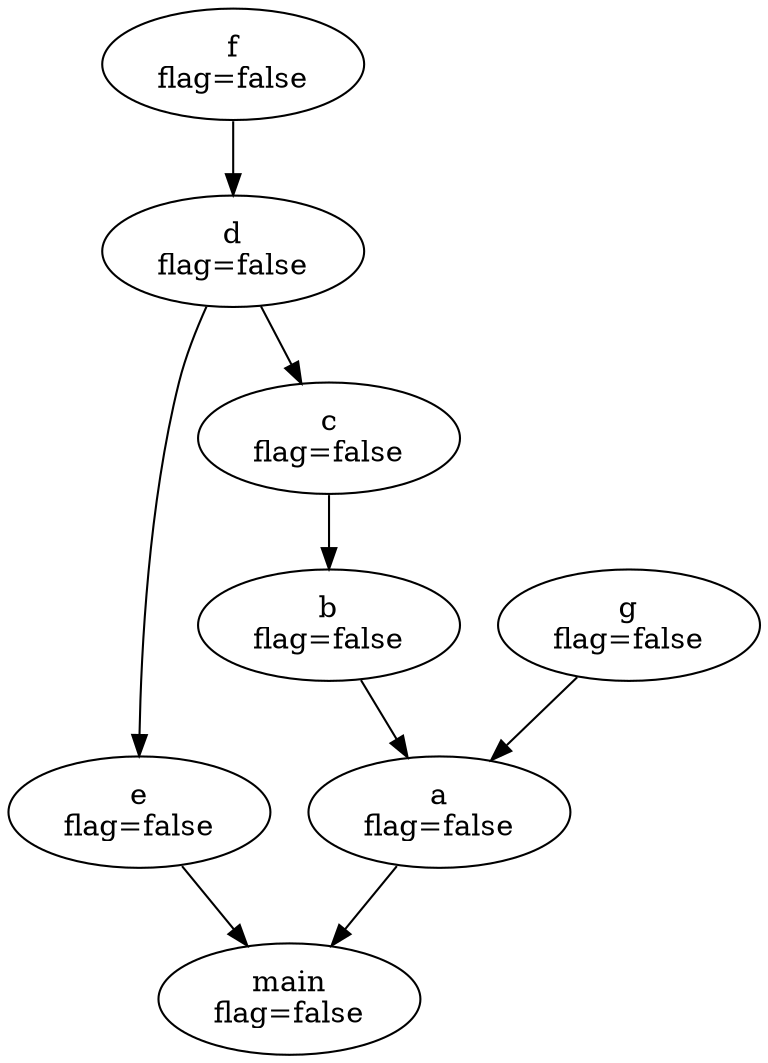 
digraph callgraph {
  N1 [ label = "a\nflag=false" ];
  N1 -> N7 ;

  N5 [ label = "f\nflag=false" ];
  N5 -> N4 ;

  N0 [ label = "g\nflag=false" ];
  N0 -> N1 ;

  N7 [ label = "main\nflag=false" ];

  N6 [ label = "e\nflag=false" ];
  N6 -> N7 ;

  N4 [ label = "d\nflag=false" ];
  N4 -> N6 ;
  N4 -> N3 ;

  N2 [ label = "b\nflag=false" ];
  N2 -> N1 ;

  N3 [ label = "c\nflag=false" ];
  N3 -> N2 ;

}
